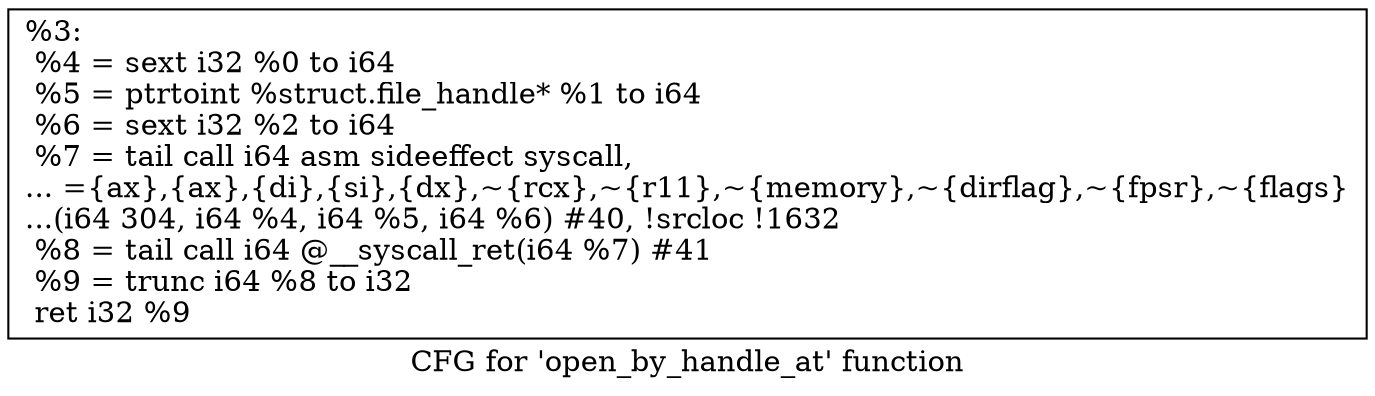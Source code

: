 digraph "CFG for 'open_by_handle_at' function" {
	label="CFG for 'open_by_handle_at' function";

	Node0x1cf94f0 [shape=record,label="{%3:\l  %4 = sext i32 %0 to i64\l  %5 = ptrtoint %struct.file_handle* %1 to i64\l  %6 = sext i32 %2 to i64\l  %7 = tail call i64 asm sideeffect syscall,\l... =\{ax\},\{ax\},\{di\},\{si\},\{dx\},~\{rcx\},~\{r11\},~\{memory\},~\{dirflag\},~\{fpsr\},~\{flags\}\l...(i64 304, i64 %4, i64 %5, i64 %6) #40, !srcloc !1632\l  %8 = tail call i64 @__syscall_ret(i64 %7) #41\l  %9 = trunc i64 %8 to i32\l  ret i32 %9\l}"];
}
